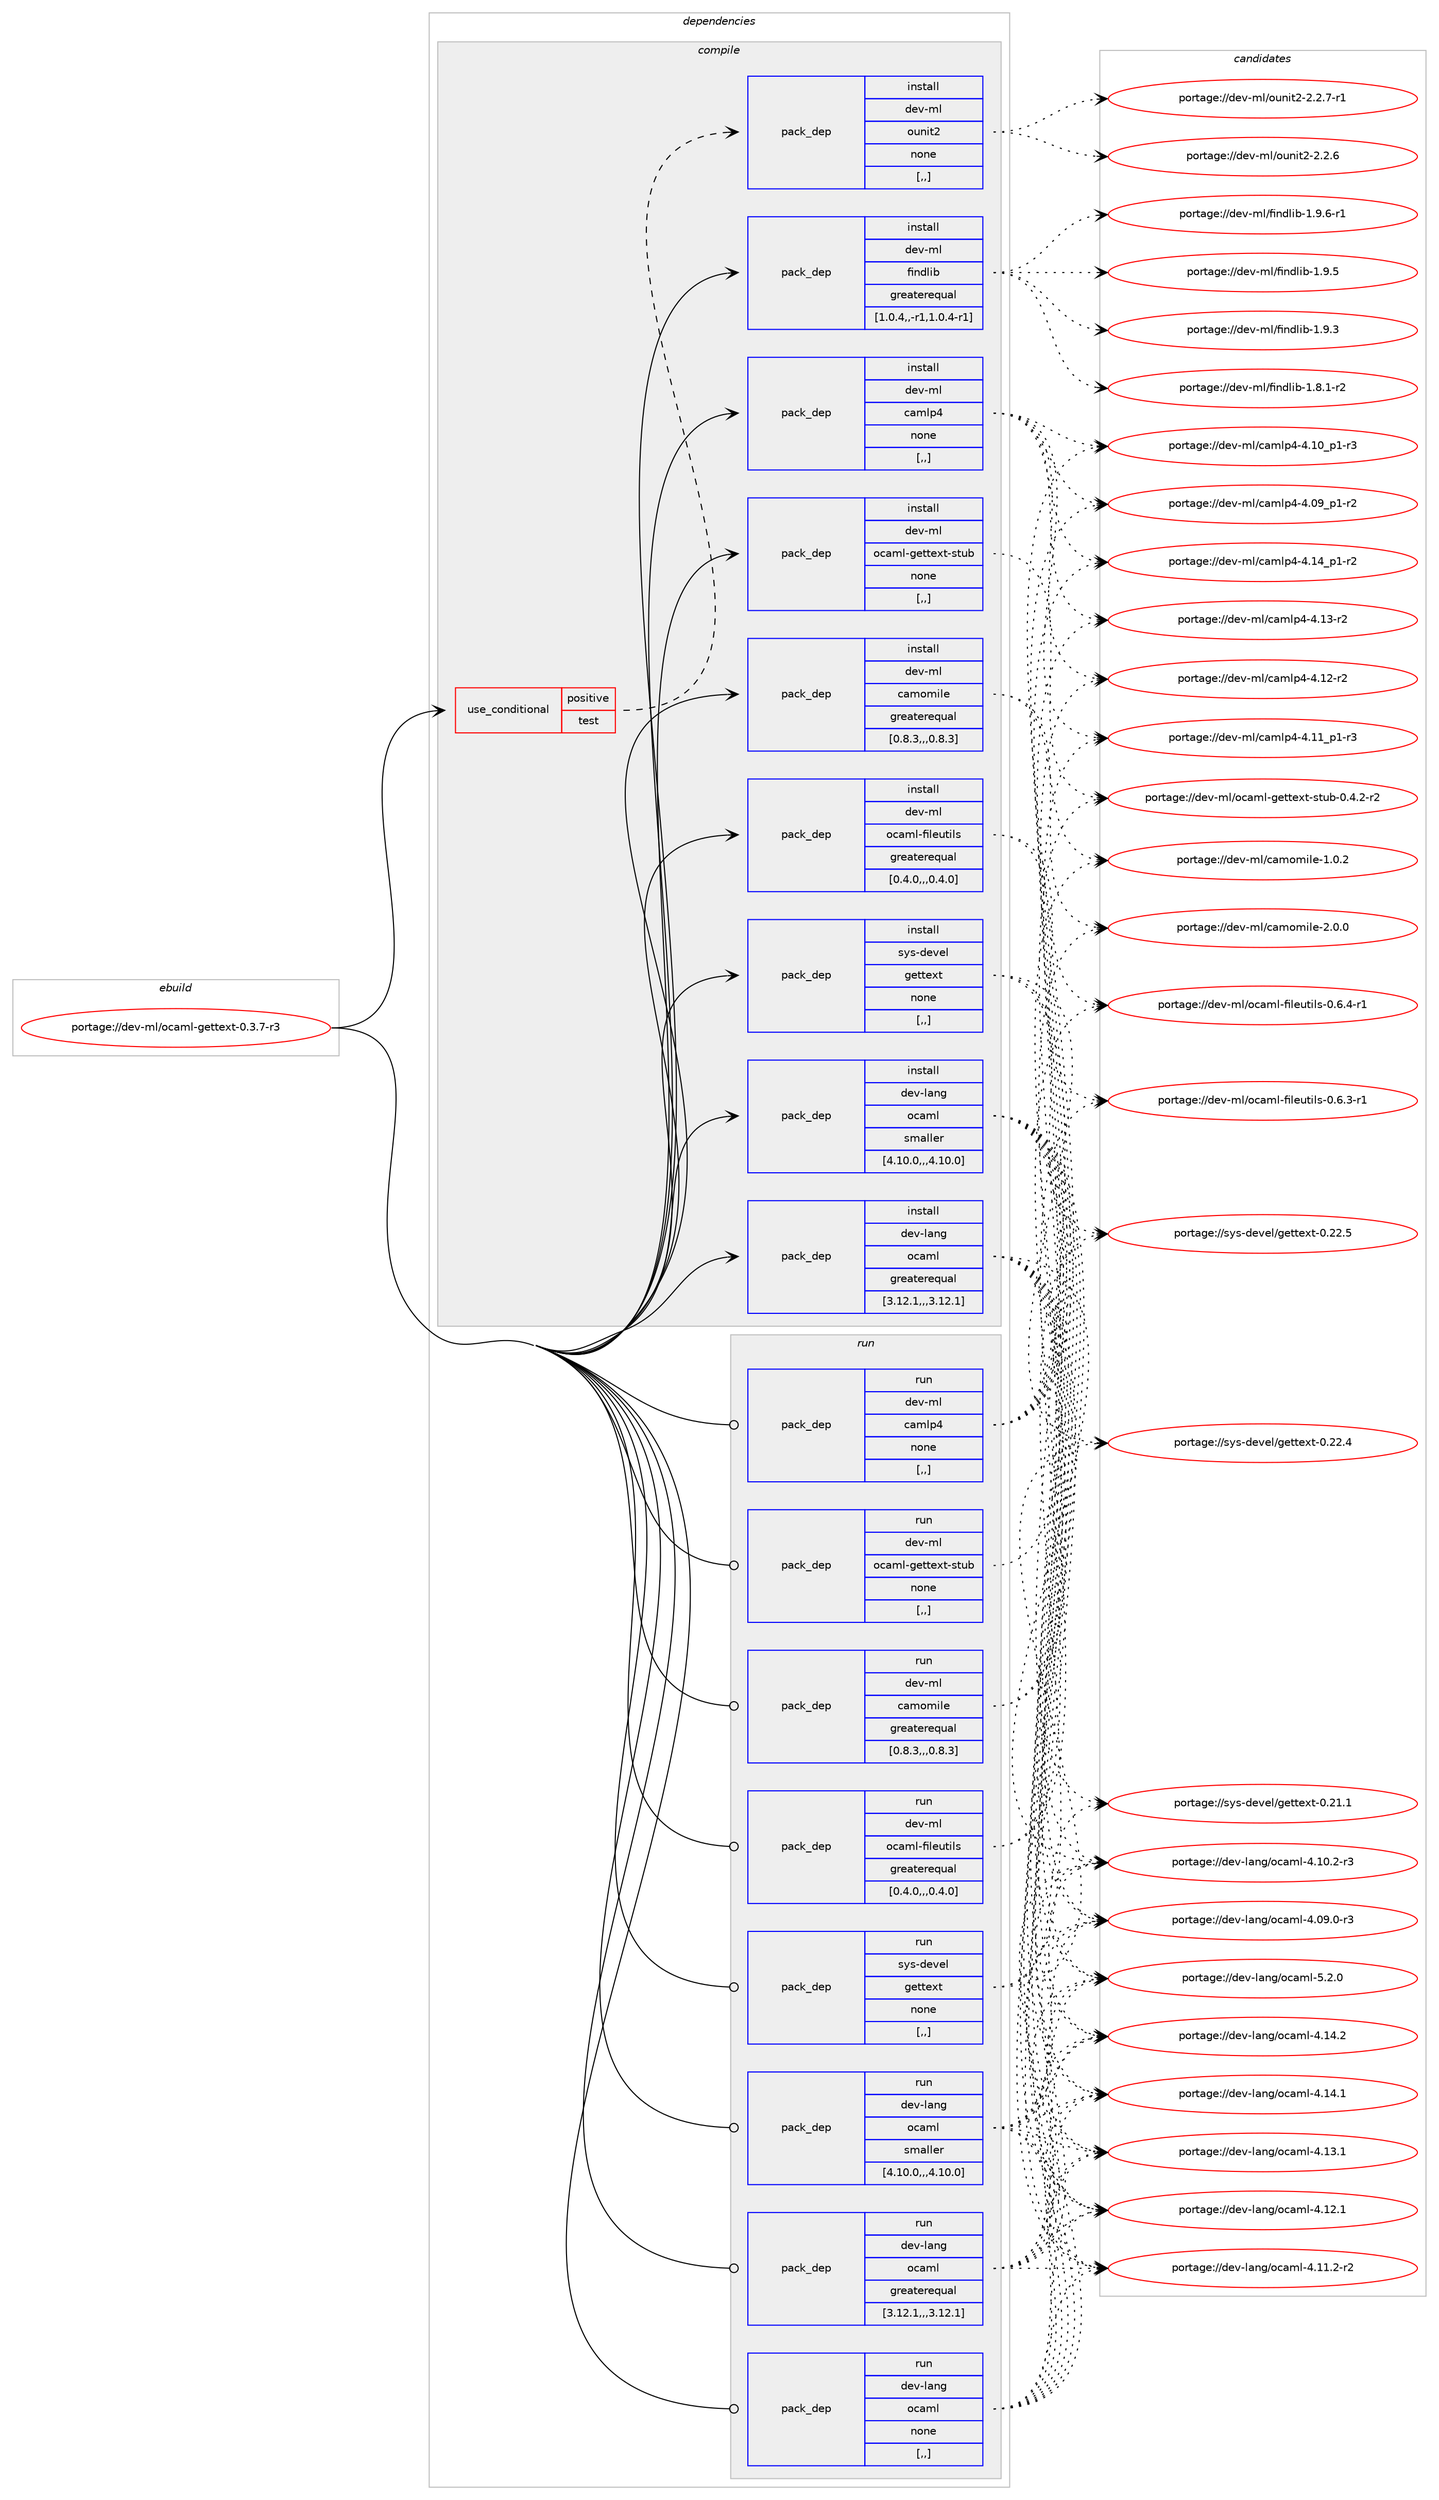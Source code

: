 digraph prolog {

# *************
# Graph options
# *************

newrank=true;
concentrate=true;
compound=true;
graph [rankdir=LR,fontname=Helvetica,fontsize=10,ranksep=1.5];#, ranksep=2.5, nodesep=0.2];
edge  [arrowhead=vee];
node  [fontname=Helvetica,fontsize=10];

# **********
# The ebuild
# **********

subgraph cluster_leftcol {
color=gray;
label=<<i>ebuild</i>>;
id [label="portage://dev-ml/ocaml-gettext-0.3.7-r3", color=red, width=4, href="../dev-ml/ocaml-gettext-0.3.7-r3.svg"];
}

# ****************
# The dependencies
# ****************

subgraph cluster_midcol {
color=gray;
label=<<i>dependencies</i>>;
subgraph cluster_compile {
fillcolor="#eeeeee";
style=filled;
label=<<i>compile</i>>;
subgraph cond29746 {
dependency121392 [label=<<TABLE BORDER="0" CELLBORDER="1" CELLSPACING="0" CELLPADDING="4"><TR><TD ROWSPAN="3" CELLPADDING="10">use_conditional</TD></TR><TR><TD>positive</TD></TR><TR><TD>test</TD></TR></TABLE>>, shape=none, color=red];
subgraph pack90444 {
dependency121393 [label=<<TABLE BORDER="0" CELLBORDER="1" CELLSPACING="0" CELLPADDING="4" WIDTH="220"><TR><TD ROWSPAN="6" CELLPADDING="30">pack_dep</TD></TR><TR><TD WIDTH="110">install</TD></TR><TR><TD>dev-ml</TD></TR><TR><TD>ounit2</TD></TR><TR><TD>none</TD></TR><TR><TD>[,,]</TD></TR></TABLE>>, shape=none, color=blue];
}
dependency121392:e -> dependency121393:w [weight=20,style="dashed",arrowhead="vee"];
}
id:e -> dependency121392:w [weight=20,style="solid",arrowhead="vee"];
subgraph pack90445 {
dependency121394 [label=<<TABLE BORDER="0" CELLBORDER="1" CELLSPACING="0" CELLPADDING="4" WIDTH="220"><TR><TD ROWSPAN="6" CELLPADDING="30">pack_dep</TD></TR><TR><TD WIDTH="110">install</TD></TR><TR><TD>dev-lang</TD></TR><TR><TD>ocaml</TD></TR><TR><TD>greaterequal</TD></TR><TR><TD>[3.12.1,,,3.12.1]</TD></TR></TABLE>>, shape=none, color=blue];
}
id:e -> dependency121394:w [weight=20,style="solid",arrowhead="vee"];
subgraph pack90446 {
dependency121395 [label=<<TABLE BORDER="0" CELLBORDER="1" CELLSPACING="0" CELLPADDING="4" WIDTH="220"><TR><TD ROWSPAN="6" CELLPADDING="30">pack_dep</TD></TR><TR><TD WIDTH="110">install</TD></TR><TR><TD>dev-lang</TD></TR><TR><TD>ocaml</TD></TR><TR><TD>smaller</TD></TR><TR><TD>[4.10.0,,,4.10.0]</TD></TR></TABLE>>, shape=none, color=blue];
}
id:e -> dependency121395:w [weight=20,style="solid",arrowhead="vee"];
subgraph pack90447 {
dependency121396 [label=<<TABLE BORDER="0" CELLBORDER="1" CELLSPACING="0" CELLPADDING="4" WIDTH="220"><TR><TD ROWSPAN="6" CELLPADDING="30">pack_dep</TD></TR><TR><TD WIDTH="110">install</TD></TR><TR><TD>dev-ml</TD></TR><TR><TD>camlp4</TD></TR><TR><TD>none</TD></TR><TR><TD>[,,]</TD></TR></TABLE>>, shape=none, color=blue];
}
id:e -> dependency121396:w [weight=20,style="solid",arrowhead="vee"];
subgraph pack90448 {
dependency121397 [label=<<TABLE BORDER="0" CELLBORDER="1" CELLSPACING="0" CELLPADDING="4" WIDTH="220"><TR><TD ROWSPAN="6" CELLPADDING="30">pack_dep</TD></TR><TR><TD WIDTH="110">install</TD></TR><TR><TD>dev-ml</TD></TR><TR><TD>camomile</TD></TR><TR><TD>greaterequal</TD></TR><TR><TD>[0.8.3,,,0.8.3]</TD></TR></TABLE>>, shape=none, color=blue];
}
id:e -> dependency121397:w [weight=20,style="solid",arrowhead="vee"];
subgraph pack90449 {
dependency121398 [label=<<TABLE BORDER="0" CELLBORDER="1" CELLSPACING="0" CELLPADDING="4" WIDTH="220"><TR><TD ROWSPAN="6" CELLPADDING="30">pack_dep</TD></TR><TR><TD WIDTH="110">install</TD></TR><TR><TD>dev-ml</TD></TR><TR><TD>findlib</TD></TR><TR><TD>greaterequal</TD></TR><TR><TD>[1.0.4,,-r1,1.0.4-r1]</TD></TR></TABLE>>, shape=none, color=blue];
}
id:e -> dependency121398:w [weight=20,style="solid",arrowhead="vee"];
subgraph pack90450 {
dependency121399 [label=<<TABLE BORDER="0" CELLBORDER="1" CELLSPACING="0" CELLPADDING="4" WIDTH="220"><TR><TD ROWSPAN="6" CELLPADDING="30">pack_dep</TD></TR><TR><TD WIDTH="110">install</TD></TR><TR><TD>dev-ml</TD></TR><TR><TD>ocaml-fileutils</TD></TR><TR><TD>greaterequal</TD></TR><TR><TD>[0.4.0,,,0.4.0]</TD></TR></TABLE>>, shape=none, color=blue];
}
id:e -> dependency121399:w [weight=20,style="solid",arrowhead="vee"];
subgraph pack90451 {
dependency121400 [label=<<TABLE BORDER="0" CELLBORDER="1" CELLSPACING="0" CELLPADDING="4" WIDTH="220"><TR><TD ROWSPAN="6" CELLPADDING="30">pack_dep</TD></TR><TR><TD WIDTH="110">install</TD></TR><TR><TD>sys-devel</TD></TR><TR><TD>gettext</TD></TR><TR><TD>none</TD></TR><TR><TD>[,,]</TD></TR></TABLE>>, shape=none, color=blue];
}
id:e -> dependency121400:w [weight=20,style="solid",arrowhead="vee"];
subgraph pack90452 {
dependency121401 [label=<<TABLE BORDER="0" CELLBORDER="1" CELLSPACING="0" CELLPADDING="4" WIDTH="220"><TR><TD ROWSPAN="6" CELLPADDING="30">pack_dep</TD></TR><TR><TD WIDTH="110">install</TD></TR><TR><TD>dev-ml</TD></TR><TR><TD>ocaml-gettext-stub</TD></TR><TR><TD>none</TD></TR><TR><TD>[,,]</TD></TR></TABLE>>, shape=none, color=blue];
}
id:e -> dependency121401:w [weight=20,style="solid",arrowhead="vee"];
}
subgraph cluster_compileandrun {
fillcolor="#eeeeee";
style=filled;
label=<<i>compile and run</i>>;
}
subgraph cluster_run {
fillcolor="#eeeeee";
style=filled;
label=<<i>run</i>>;
subgraph pack90453 {
dependency121402 [label=<<TABLE BORDER="0" CELLBORDER="1" CELLSPACING="0" CELLPADDING="4" WIDTH="220"><TR><TD ROWSPAN="6" CELLPADDING="30">pack_dep</TD></TR><TR><TD WIDTH="110">run</TD></TR><TR><TD>dev-lang</TD></TR><TR><TD>ocaml</TD></TR><TR><TD>greaterequal</TD></TR><TR><TD>[3.12.1,,,3.12.1]</TD></TR></TABLE>>, shape=none, color=blue];
}
id:e -> dependency121402:w [weight=20,style="solid",arrowhead="odot"];
subgraph pack90454 {
dependency121403 [label=<<TABLE BORDER="0" CELLBORDER="1" CELLSPACING="0" CELLPADDING="4" WIDTH="220"><TR><TD ROWSPAN="6" CELLPADDING="30">pack_dep</TD></TR><TR><TD WIDTH="110">run</TD></TR><TR><TD>dev-lang</TD></TR><TR><TD>ocaml</TD></TR><TR><TD>none</TD></TR><TR><TD>[,,]</TD></TR></TABLE>>, shape=none, color=blue];
}
id:e -> dependency121403:w [weight=20,style="solid",arrowhead="odot"];
subgraph pack90455 {
dependency121404 [label=<<TABLE BORDER="0" CELLBORDER="1" CELLSPACING="0" CELLPADDING="4" WIDTH="220"><TR><TD ROWSPAN="6" CELLPADDING="30">pack_dep</TD></TR><TR><TD WIDTH="110">run</TD></TR><TR><TD>dev-lang</TD></TR><TR><TD>ocaml</TD></TR><TR><TD>smaller</TD></TR><TR><TD>[4.10.0,,,4.10.0]</TD></TR></TABLE>>, shape=none, color=blue];
}
id:e -> dependency121404:w [weight=20,style="solid",arrowhead="odot"];
subgraph pack90456 {
dependency121405 [label=<<TABLE BORDER="0" CELLBORDER="1" CELLSPACING="0" CELLPADDING="4" WIDTH="220"><TR><TD ROWSPAN="6" CELLPADDING="30">pack_dep</TD></TR><TR><TD WIDTH="110">run</TD></TR><TR><TD>dev-ml</TD></TR><TR><TD>camlp4</TD></TR><TR><TD>none</TD></TR><TR><TD>[,,]</TD></TR></TABLE>>, shape=none, color=blue];
}
id:e -> dependency121405:w [weight=20,style="solid",arrowhead="odot"];
subgraph pack90457 {
dependency121406 [label=<<TABLE BORDER="0" CELLBORDER="1" CELLSPACING="0" CELLPADDING="4" WIDTH="220"><TR><TD ROWSPAN="6" CELLPADDING="30">pack_dep</TD></TR><TR><TD WIDTH="110">run</TD></TR><TR><TD>dev-ml</TD></TR><TR><TD>camomile</TD></TR><TR><TD>greaterequal</TD></TR><TR><TD>[0.8.3,,,0.8.3]</TD></TR></TABLE>>, shape=none, color=blue];
}
id:e -> dependency121406:w [weight=20,style="solid",arrowhead="odot"];
subgraph pack90458 {
dependency121407 [label=<<TABLE BORDER="0" CELLBORDER="1" CELLSPACING="0" CELLPADDING="4" WIDTH="220"><TR><TD ROWSPAN="6" CELLPADDING="30">pack_dep</TD></TR><TR><TD WIDTH="110">run</TD></TR><TR><TD>dev-ml</TD></TR><TR><TD>ocaml-fileutils</TD></TR><TR><TD>greaterequal</TD></TR><TR><TD>[0.4.0,,,0.4.0]</TD></TR></TABLE>>, shape=none, color=blue];
}
id:e -> dependency121407:w [weight=20,style="solid",arrowhead="odot"];
subgraph pack90459 {
dependency121408 [label=<<TABLE BORDER="0" CELLBORDER="1" CELLSPACING="0" CELLPADDING="4" WIDTH="220"><TR><TD ROWSPAN="6" CELLPADDING="30">pack_dep</TD></TR><TR><TD WIDTH="110">run</TD></TR><TR><TD>sys-devel</TD></TR><TR><TD>gettext</TD></TR><TR><TD>none</TD></TR><TR><TD>[,,]</TD></TR></TABLE>>, shape=none, color=blue];
}
id:e -> dependency121408:w [weight=20,style="solid",arrowhead="odot"];
subgraph pack90460 {
dependency121409 [label=<<TABLE BORDER="0" CELLBORDER="1" CELLSPACING="0" CELLPADDING="4" WIDTH="220"><TR><TD ROWSPAN="6" CELLPADDING="30">pack_dep</TD></TR><TR><TD WIDTH="110">run</TD></TR><TR><TD>dev-ml</TD></TR><TR><TD>ocaml-gettext-stub</TD></TR><TR><TD>none</TD></TR><TR><TD>[,,]</TD></TR></TABLE>>, shape=none, color=blue];
}
id:e -> dependency121409:w [weight=20,style="solid",arrowhead="odot"];
}
}

# **************
# The candidates
# **************

subgraph cluster_choices {
rank=same;
color=gray;
label=<<i>candidates</i>>;

subgraph choice90444 {
color=black;
nodesep=1;
choice1001011184510910847111117110105116504550465046554511449 [label="portage://dev-ml/ounit2-2.2.7-r1", color=red, width=4,href="../dev-ml/ounit2-2.2.7-r1.svg"];
choice100101118451091084711111711010511650455046504654 [label="portage://dev-ml/ounit2-2.2.6", color=red, width=4,href="../dev-ml/ounit2-2.2.6.svg"];
dependency121393:e -> choice1001011184510910847111117110105116504550465046554511449:w [style=dotted,weight="100"];
dependency121393:e -> choice100101118451091084711111711010511650455046504654:w [style=dotted,weight="100"];
}
subgraph choice90445 {
color=black;
nodesep=1;
choice1001011184510897110103471119997109108455346504648 [label="portage://dev-lang/ocaml-5.2.0", color=red, width=4,href="../dev-lang/ocaml-5.2.0.svg"];
choice100101118451089711010347111999710910845524649524650 [label="portage://dev-lang/ocaml-4.14.2", color=red, width=4,href="../dev-lang/ocaml-4.14.2.svg"];
choice100101118451089711010347111999710910845524649524649 [label="portage://dev-lang/ocaml-4.14.1", color=red, width=4,href="../dev-lang/ocaml-4.14.1.svg"];
choice100101118451089711010347111999710910845524649514649 [label="portage://dev-lang/ocaml-4.13.1", color=red, width=4,href="../dev-lang/ocaml-4.13.1.svg"];
choice100101118451089711010347111999710910845524649504649 [label="portage://dev-lang/ocaml-4.12.1", color=red, width=4,href="../dev-lang/ocaml-4.12.1.svg"];
choice1001011184510897110103471119997109108455246494946504511450 [label="portage://dev-lang/ocaml-4.11.2-r2", color=red, width=4,href="../dev-lang/ocaml-4.11.2-r2.svg"];
choice1001011184510897110103471119997109108455246494846504511451 [label="portage://dev-lang/ocaml-4.10.2-r3", color=red, width=4,href="../dev-lang/ocaml-4.10.2-r3.svg"];
choice1001011184510897110103471119997109108455246485746484511451 [label="portage://dev-lang/ocaml-4.09.0-r3", color=red, width=4,href="../dev-lang/ocaml-4.09.0-r3.svg"];
dependency121394:e -> choice1001011184510897110103471119997109108455346504648:w [style=dotted,weight="100"];
dependency121394:e -> choice100101118451089711010347111999710910845524649524650:w [style=dotted,weight="100"];
dependency121394:e -> choice100101118451089711010347111999710910845524649524649:w [style=dotted,weight="100"];
dependency121394:e -> choice100101118451089711010347111999710910845524649514649:w [style=dotted,weight="100"];
dependency121394:e -> choice100101118451089711010347111999710910845524649504649:w [style=dotted,weight="100"];
dependency121394:e -> choice1001011184510897110103471119997109108455246494946504511450:w [style=dotted,weight="100"];
dependency121394:e -> choice1001011184510897110103471119997109108455246494846504511451:w [style=dotted,weight="100"];
dependency121394:e -> choice1001011184510897110103471119997109108455246485746484511451:w [style=dotted,weight="100"];
}
subgraph choice90446 {
color=black;
nodesep=1;
choice1001011184510897110103471119997109108455346504648 [label="portage://dev-lang/ocaml-5.2.0", color=red, width=4,href="../dev-lang/ocaml-5.2.0.svg"];
choice100101118451089711010347111999710910845524649524650 [label="portage://dev-lang/ocaml-4.14.2", color=red, width=4,href="../dev-lang/ocaml-4.14.2.svg"];
choice100101118451089711010347111999710910845524649524649 [label="portage://dev-lang/ocaml-4.14.1", color=red, width=4,href="../dev-lang/ocaml-4.14.1.svg"];
choice100101118451089711010347111999710910845524649514649 [label="portage://dev-lang/ocaml-4.13.1", color=red, width=4,href="../dev-lang/ocaml-4.13.1.svg"];
choice100101118451089711010347111999710910845524649504649 [label="portage://dev-lang/ocaml-4.12.1", color=red, width=4,href="../dev-lang/ocaml-4.12.1.svg"];
choice1001011184510897110103471119997109108455246494946504511450 [label="portage://dev-lang/ocaml-4.11.2-r2", color=red, width=4,href="../dev-lang/ocaml-4.11.2-r2.svg"];
choice1001011184510897110103471119997109108455246494846504511451 [label="portage://dev-lang/ocaml-4.10.2-r3", color=red, width=4,href="../dev-lang/ocaml-4.10.2-r3.svg"];
choice1001011184510897110103471119997109108455246485746484511451 [label="portage://dev-lang/ocaml-4.09.0-r3", color=red, width=4,href="../dev-lang/ocaml-4.09.0-r3.svg"];
dependency121395:e -> choice1001011184510897110103471119997109108455346504648:w [style=dotted,weight="100"];
dependency121395:e -> choice100101118451089711010347111999710910845524649524650:w [style=dotted,weight="100"];
dependency121395:e -> choice100101118451089711010347111999710910845524649524649:w [style=dotted,weight="100"];
dependency121395:e -> choice100101118451089711010347111999710910845524649514649:w [style=dotted,weight="100"];
dependency121395:e -> choice100101118451089711010347111999710910845524649504649:w [style=dotted,weight="100"];
dependency121395:e -> choice1001011184510897110103471119997109108455246494946504511450:w [style=dotted,weight="100"];
dependency121395:e -> choice1001011184510897110103471119997109108455246494846504511451:w [style=dotted,weight="100"];
dependency121395:e -> choice1001011184510897110103471119997109108455246485746484511451:w [style=dotted,weight="100"];
}
subgraph choice90447 {
color=black;
nodesep=1;
choice1001011184510910847999710910811252455246495295112494511450 [label="portage://dev-ml/camlp4-4.14_p1-r2", color=red, width=4,href="../dev-ml/camlp4-4.14_p1-r2.svg"];
choice100101118451091084799971091081125245524649514511450 [label="portage://dev-ml/camlp4-4.13-r2", color=red, width=4,href="../dev-ml/camlp4-4.13-r2.svg"];
choice100101118451091084799971091081125245524649504511450 [label="portage://dev-ml/camlp4-4.12-r2", color=red, width=4,href="../dev-ml/camlp4-4.12-r2.svg"];
choice1001011184510910847999710910811252455246494995112494511451 [label="portage://dev-ml/camlp4-4.11_p1-r3", color=red, width=4,href="../dev-ml/camlp4-4.11_p1-r3.svg"];
choice1001011184510910847999710910811252455246494895112494511451 [label="portage://dev-ml/camlp4-4.10_p1-r3", color=red, width=4,href="../dev-ml/camlp4-4.10_p1-r3.svg"];
choice1001011184510910847999710910811252455246485795112494511450 [label="portage://dev-ml/camlp4-4.09_p1-r2", color=red, width=4,href="../dev-ml/camlp4-4.09_p1-r2.svg"];
dependency121396:e -> choice1001011184510910847999710910811252455246495295112494511450:w [style=dotted,weight="100"];
dependency121396:e -> choice100101118451091084799971091081125245524649514511450:w [style=dotted,weight="100"];
dependency121396:e -> choice100101118451091084799971091081125245524649504511450:w [style=dotted,weight="100"];
dependency121396:e -> choice1001011184510910847999710910811252455246494995112494511451:w [style=dotted,weight="100"];
dependency121396:e -> choice1001011184510910847999710910811252455246494895112494511451:w [style=dotted,weight="100"];
dependency121396:e -> choice1001011184510910847999710910811252455246485795112494511450:w [style=dotted,weight="100"];
}
subgraph choice90448 {
color=black;
nodesep=1;
choice10010111845109108479997109111109105108101455046484648 [label="portage://dev-ml/camomile-2.0.0", color=red, width=4,href="../dev-ml/camomile-2.0.0.svg"];
choice10010111845109108479997109111109105108101454946484650 [label="portage://dev-ml/camomile-1.0.2", color=red, width=4,href="../dev-ml/camomile-1.0.2.svg"];
dependency121397:e -> choice10010111845109108479997109111109105108101455046484648:w [style=dotted,weight="100"];
dependency121397:e -> choice10010111845109108479997109111109105108101454946484650:w [style=dotted,weight="100"];
}
subgraph choice90449 {
color=black;
nodesep=1;
choice1001011184510910847102105110100108105984549465746544511449 [label="portage://dev-ml/findlib-1.9.6-r1", color=red, width=4,href="../dev-ml/findlib-1.9.6-r1.svg"];
choice100101118451091084710210511010010810598454946574653 [label="portage://dev-ml/findlib-1.9.5", color=red, width=4,href="../dev-ml/findlib-1.9.5.svg"];
choice100101118451091084710210511010010810598454946574651 [label="portage://dev-ml/findlib-1.9.3", color=red, width=4,href="../dev-ml/findlib-1.9.3.svg"];
choice1001011184510910847102105110100108105984549465646494511450 [label="portage://dev-ml/findlib-1.8.1-r2", color=red, width=4,href="../dev-ml/findlib-1.8.1-r2.svg"];
dependency121398:e -> choice1001011184510910847102105110100108105984549465746544511449:w [style=dotted,weight="100"];
dependency121398:e -> choice100101118451091084710210511010010810598454946574653:w [style=dotted,weight="100"];
dependency121398:e -> choice100101118451091084710210511010010810598454946574651:w [style=dotted,weight="100"];
dependency121398:e -> choice1001011184510910847102105110100108105984549465646494511450:w [style=dotted,weight="100"];
}
subgraph choice90450 {
color=black;
nodesep=1;
choice10010111845109108471119997109108451021051081011171161051081154548465446524511449 [label="portage://dev-ml/ocaml-fileutils-0.6.4-r1", color=red, width=4,href="../dev-ml/ocaml-fileutils-0.6.4-r1.svg"];
choice10010111845109108471119997109108451021051081011171161051081154548465446514511449 [label="portage://dev-ml/ocaml-fileutils-0.6.3-r1", color=red, width=4,href="../dev-ml/ocaml-fileutils-0.6.3-r1.svg"];
dependency121399:e -> choice10010111845109108471119997109108451021051081011171161051081154548465446524511449:w [style=dotted,weight="100"];
dependency121399:e -> choice10010111845109108471119997109108451021051081011171161051081154548465446514511449:w [style=dotted,weight="100"];
}
subgraph choice90451 {
color=black;
nodesep=1;
choice115121115451001011181011084710310111611610112011645484650504653 [label="portage://sys-devel/gettext-0.22.5", color=red, width=4,href="../sys-devel/gettext-0.22.5.svg"];
choice115121115451001011181011084710310111611610112011645484650504652 [label="portage://sys-devel/gettext-0.22.4", color=red, width=4,href="../sys-devel/gettext-0.22.4.svg"];
choice115121115451001011181011084710310111611610112011645484650494649 [label="portage://sys-devel/gettext-0.21.1", color=red, width=4,href="../sys-devel/gettext-0.21.1.svg"];
dependency121400:e -> choice115121115451001011181011084710310111611610112011645484650504653:w [style=dotted,weight="100"];
dependency121400:e -> choice115121115451001011181011084710310111611610112011645484650504652:w [style=dotted,weight="100"];
dependency121400:e -> choice115121115451001011181011084710310111611610112011645484650494649:w [style=dotted,weight="100"];
}
subgraph choice90452 {
color=black;
nodesep=1;
choice100101118451091084711199971091084510310111611610112011645115116117984548465246504511450 [label="portage://dev-ml/ocaml-gettext-stub-0.4.2-r2", color=red, width=4,href="../dev-ml/ocaml-gettext-stub-0.4.2-r2.svg"];
dependency121401:e -> choice100101118451091084711199971091084510310111611610112011645115116117984548465246504511450:w [style=dotted,weight="100"];
}
subgraph choice90453 {
color=black;
nodesep=1;
choice1001011184510897110103471119997109108455346504648 [label="portage://dev-lang/ocaml-5.2.0", color=red, width=4,href="../dev-lang/ocaml-5.2.0.svg"];
choice100101118451089711010347111999710910845524649524650 [label="portage://dev-lang/ocaml-4.14.2", color=red, width=4,href="../dev-lang/ocaml-4.14.2.svg"];
choice100101118451089711010347111999710910845524649524649 [label="portage://dev-lang/ocaml-4.14.1", color=red, width=4,href="../dev-lang/ocaml-4.14.1.svg"];
choice100101118451089711010347111999710910845524649514649 [label="portage://dev-lang/ocaml-4.13.1", color=red, width=4,href="../dev-lang/ocaml-4.13.1.svg"];
choice100101118451089711010347111999710910845524649504649 [label="portage://dev-lang/ocaml-4.12.1", color=red, width=4,href="../dev-lang/ocaml-4.12.1.svg"];
choice1001011184510897110103471119997109108455246494946504511450 [label="portage://dev-lang/ocaml-4.11.2-r2", color=red, width=4,href="../dev-lang/ocaml-4.11.2-r2.svg"];
choice1001011184510897110103471119997109108455246494846504511451 [label="portage://dev-lang/ocaml-4.10.2-r3", color=red, width=4,href="../dev-lang/ocaml-4.10.2-r3.svg"];
choice1001011184510897110103471119997109108455246485746484511451 [label="portage://dev-lang/ocaml-4.09.0-r3", color=red, width=4,href="../dev-lang/ocaml-4.09.0-r3.svg"];
dependency121402:e -> choice1001011184510897110103471119997109108455346504648:w [style=dotted,weight="100"];
dependency121402:e -> choice100101118451089711010347111999710910845524649524650:w [style=dotted,weight="100"];
dependency121402:e -> choice100101118451089711010347111999710910845524649524649:w [style=dotted,weight="100"];
dependency121402:e -> choice100101118451089711010347111999710910845524649514649:w [style=dotted,weight="100"];
dependency121402:e -> choice100101118451089711010347111999710910845524649504649:w [style=dotted,weight="100"];
dependency121402:e -> choice1001011184510897110103471119997109108455246494946504511450:w [style=dotted,weight="100"];
dependency121402:e -> choice1001011184510897110103471119997109108455246494846504511451:w [style=dotted,weight="100"];
dependency121402:e -> choice1001011184510897110103471119997109108455246485746484511451:w [style=dotted,weight="100"];
}
subgraph choice90454 {
color=black;
nodesep=1;
choice1001011184510897110103471119997109108455346504648 [label="portage://dev-lang/ocaml-5.2.0", color=red, width=4,href="../dev-lang/ocaml-5.2.0.svg"];
choice100101118451089711010347111999710910845524649524650 [label="portage://dev-lang/ocaml-4.14.2", color=red, width=4,href="../dev-lang/ocaml-4.14.2.svg"];
choice100101118451089711010347111999710910845524649524649 [label="portage://dev-lang/ocaml-4.14.1", color=red, width=4,href="../dev-lang/ocaml-4.14.1.svg"];
choice100101118451089711010347111999710910845524649514649 [label="portage://dev-lang/ocaml-4.13.1", color=red, width=4,href="../dev-lang/ocaml-4.13.1.svg"];
choice100101118451089711010347111999710910845524649504649 [label="portage://dev-lang/ocaml-4.12.1", color=red, width=4,href="../dev-lang/ocaml-4.12.1.svg"];
choice1001011184510897110103471119997109108455246494946504511450 [label="portage://dev-lang/ocaml-4.11.2-r2", color=red, width=4,href="../dev-lang/ocaml-4.11.2-r2.svg"];
choice1001011184510897110103471119997109108455246494846504511451 [label="portage://dev-lang/ocaml-4.10.2-r3", color=red, width=4,href="../dev-lang/ocaml-4.10.2-r3.svg"];
choice1001011184510897110103471119997109108455246485746484511451 [label="portage://dev-lang/ocaml-4.09.0-r3", color=red, width=4,href="../dev-lang/ocaml-4.09.0-r3.svg"];
dependency121403:e -> choice1001011184510897110103471119997109108455346504648:w [style=dotted,weight="100"];
dependency121403:e -> choice100101118451089711010347111999710910845524649524650:w [style=dotted,weight="100"];
dependency121403:e -> choice100101118451089711010347111999710910845524649524649:w [style=dotted,weight="100"];
dependency121403:e -> choice100101118451089711010347111999710910845524649514649:w [style=dotted,weight="100"];
dependency121403:e -> choice100101118451089711010347111999710910845524649504649:w [style=dotted,weight="100"];
dependency121403:e -> choice1001011184510897110103471119997109108455246494946504511450:w [style=dotted,weight="100"];
dependency121403:e -> choice1001011184510897110103471119997109108455246494846504511451:w [style=dotted,weight="100"];
dependency121403:e -> choice1001011184510897110103471119997109108455246485746484511451:w [style=dotted,weight="100"];
}
subgraph choice90455 {
color=black;
nodesep=1;
choice1001011184510897110103471119997109108455346504648 [label="portage://dev-lang/ocaml-5.2.0", color=red, width=4,href="../dev-lang/ocaml-5.2.0.svg"];
choice100101118451089711010347111999710910845524649524650 [label="portage://dev-lang/ocaml-4.14.2", color=red, width=4,href="../dev-lang/ocaml-4.14.2.svg"];
choice100101118451089711010347111999710910845524649524649 [label="portage://dev-lang/ocaml-4.14.1", color=red, width=4,href="../dev-lang/ocaml-4.14.1.svg"];
choice100101118451089711010347111999710910845524649514649 [label="portage://dev-lang/ocaml-4.13.1", color=red, width=4,href="../dev-lang/ocaml-4.13.1.svg"];
choice100101118451089711010347111999710910845524649504649 [label="portage://dev-lang/ocaml-4.12.1", color=red, width=4,href="../dev-lang/ocaml-4.12.1.svg"];
choice1001011184510897110103471119997109108455246494946504511450 [label="portage://dev-lang/ocaml-4.11.2-r2", color=red, width=4,href="../dev-lang/ocaml-4.11.2-r2.svg"];
choice1001011184510897110103471119997109108455246494846504511451 [label="portage://dev-lang/ocaml-4.10.2-r3", color=red, width=4,href="../dev-lang/ocaml-4.10.2-r3.svg"];
choice1001011184510897110103471119997109108455246485746484511451 [label="portage://dev-lang/ocaml-4.09.0-r3", color=red, width=4,href="../dev-lang/ocaml-4.09.0-r3.svg"];
dependency121404:e -> choice1001011184510897110103471119997109108455346504648:w [style=dotted,weight="100"];
dependency121404:e -> choice100101118451089711010347111999710910845524649524650:w [style=dotted,weight="100"];
dependency121404:e -> choice100101118451089711010347111999710910845524649524649:w [style=dotted,weight="100"];
dependency121404:e -> choice100101118451089711010347111999710910845524649514649:w [style=dotted,weight="100"];
dependency121404:e -> choice100101118451089711010347111999710910845524649504649:w [style=dotted,weight="100"];
dependency121404:e -> choice1001011184510897110103471119997109108455246494946504511450:w [style=dotted,weight="100"];
dependency121404:e -> choice1001011184510897110103471119997109108455246494846504511451:w [style=dotted,weight="100"];
dependency121404:e -> choice1001011184510897110103471119997109108455246485746484511451:w [style=dotted,weight="100"];
}
subgraph choice90456 {
color=black;
nodesep=1;
choice1001011184510910847999710910811252455246495295112494511450 [label="portage://dev-ml/camlp4-4.14_p1-r2", color=red, width=4,href="../dev-ml/camlp4-4.14_p1-r2.svg"];
choice100101118451091084799971091081125245524649514511450 [label="portage://dev-ml/camlp4-4.13-r2", color=red, width=4,href="../dev-ml/camlp4-4.13-r2.svg"];
choice100101118451091084799971091081125245524649504511450 [label="portage://dev-ml/camlp4-4.12-r2", color=red, width=4,href="../dev-ml/camlp4-4.12-r2.svg"];
choice1001011184510910847999710910811252455246494995112494511451 [label="portage://dev-ml/camlp4-4.11_p1-r3", color=red, width=4,href="../dev-ml/camlp4-4.11_p1-r3.svg"];
choice1001011184510910847999710910811252455246494895112494511451 [label="portage://dev-ml/camlp4-4.10_p1-r3", color=red, width=4,href="../dev-ml/camlp4-4.10_p1-r3.svg"];
choice1001011184510910847999710910811252455246485795112494511450 [label="portage://dev-ml/camlp4-4.09_p1-r2", color=red, width=4,href="../dev-ml/camlp4-4.09_p1-r2.svg"];
dependency121405:e -> choice1001011184510910847999710910811252455246495295112494511450:w [style=dotted,weight="100"];
dependency121405:e -> choice100101118451091084799971091081125245524649514511450:w [style=dotted,weight="100"];
dependency121405:e -> choice100101118451091084799971091081125245524649504511450:w [style=dotted,weight="100"];
dependency121405:e -> choice1001011184510910847999710910811252455246494995112494511451:w [style=dotted,weight="100"];
dependency121405:e -> choice1001011184510910847999710910811252455246494895112494511451:w [style=dotted,weight="100"];
dependency121405:e -> choice1001011184510910847999710910811252455246485795112494511450:w [style=dotted,weight="100"];
}
subgraph choice90457 {
color=black;
nodesep=1;
choice10010111845109108479997109111109105108101455046484648 [label="portage://dev-ml/camomile-2.0.0", color=red, width=4,href="../dev-ml/camomile-2.0.0.svg"];
choice10010111845109108479997109111109105108101454946484650 [label="portage://dev-ml/camomile-1.0.2", color=red, width=4,href="../dev-ml/camomile-1.0.2.svg"];
dependency121406:e -> choice10010111845109108479997109111109105108101455046484648:w [style=dotted,weight="100"];
dependency121406:e -> choice10010111845109108479997109111109105108101454946484650:w [style=dotted,weight="100"];
}
subgraph choice90458 {
color=black;
nodesep=1;
choice10010111845109108471119997109108451021051081011171161051081154548465446524511449 [label="portage://dev-ml/ocaml-fileutils-0.6.4-r1", color=red, width=4,href="../dev-ml/ocaml-fileutils-0.6.4-r1.svg"];
choice10010111845109108471119997109108451021051081011171161051081154548465446514511449 [label="portage://dev-ml/ocaml-fileutils-0.6.3-r1", color=red, width=4,href="../dev-ml/ocaml-fileutils-0.6.3-r1.svg"];
dependency121407:e -> choice10010111845109108471119997109108451021051081011171161051081154548465446524511449:w [style=dotted,weight="100"];
dependency121407:e -> choice10010111845109108471119997109108451021051081011171161051081154548465446514511449:w [style=dotted,weight="100"];
}
subgraph choice90459 {
color=black;
nodesep=1;
choice115121115451001011181011084710310111611610112011645484650504653 [label="portage://sys-devel/gettext-0.22.5", color=red, width=4,href="../sys-devel/gettext-0.22.5.svg"];
choice115121115451001011181011084710310111611610112011645484650504652 [label="portage://sys-devel/gettext-0.22.4", color=red, width=4,href="../sys-devel/gettext-0.22.4.svg"];
choice115121115451001011181011084710310111611610112011645484650494649 [label="portage://sys-devel/gettext-0.21.1", color=red, width=4,href="../sys-devel/gettext-0.21.1.svg"];
dependency121408:e -> choice115121115451001011181011084710310111611610112011645484650504653:w [style=dotted,weight="100"];
dependency121408:e -> choice115121115451001011181011084710310111611610112011645484650504652:w [style=dotted,weight="100"];
dependency121408:e -> choice115121115451001011181011084710310111611610112011645484650494649:w [style=dotted,weight="100"];
}
subgraph choice90460 {
color=black;
nodesep=1;
choice100101118451091084711199971091084510310111611610112011645115116117984548465246504511450 [label="portage://dev-ml/ocaml-gettext-stub-0.4.2-r2", color=red, width=4,href="../dev-ml/ocaml-gettext-stub-0.4.2-r2.svg"];
dependency121409:e -> choice100101118451091084711199971091084510310111611610112011645115116117984548465246504511450:w [style=dotted,weight="100"];
}
}

}

